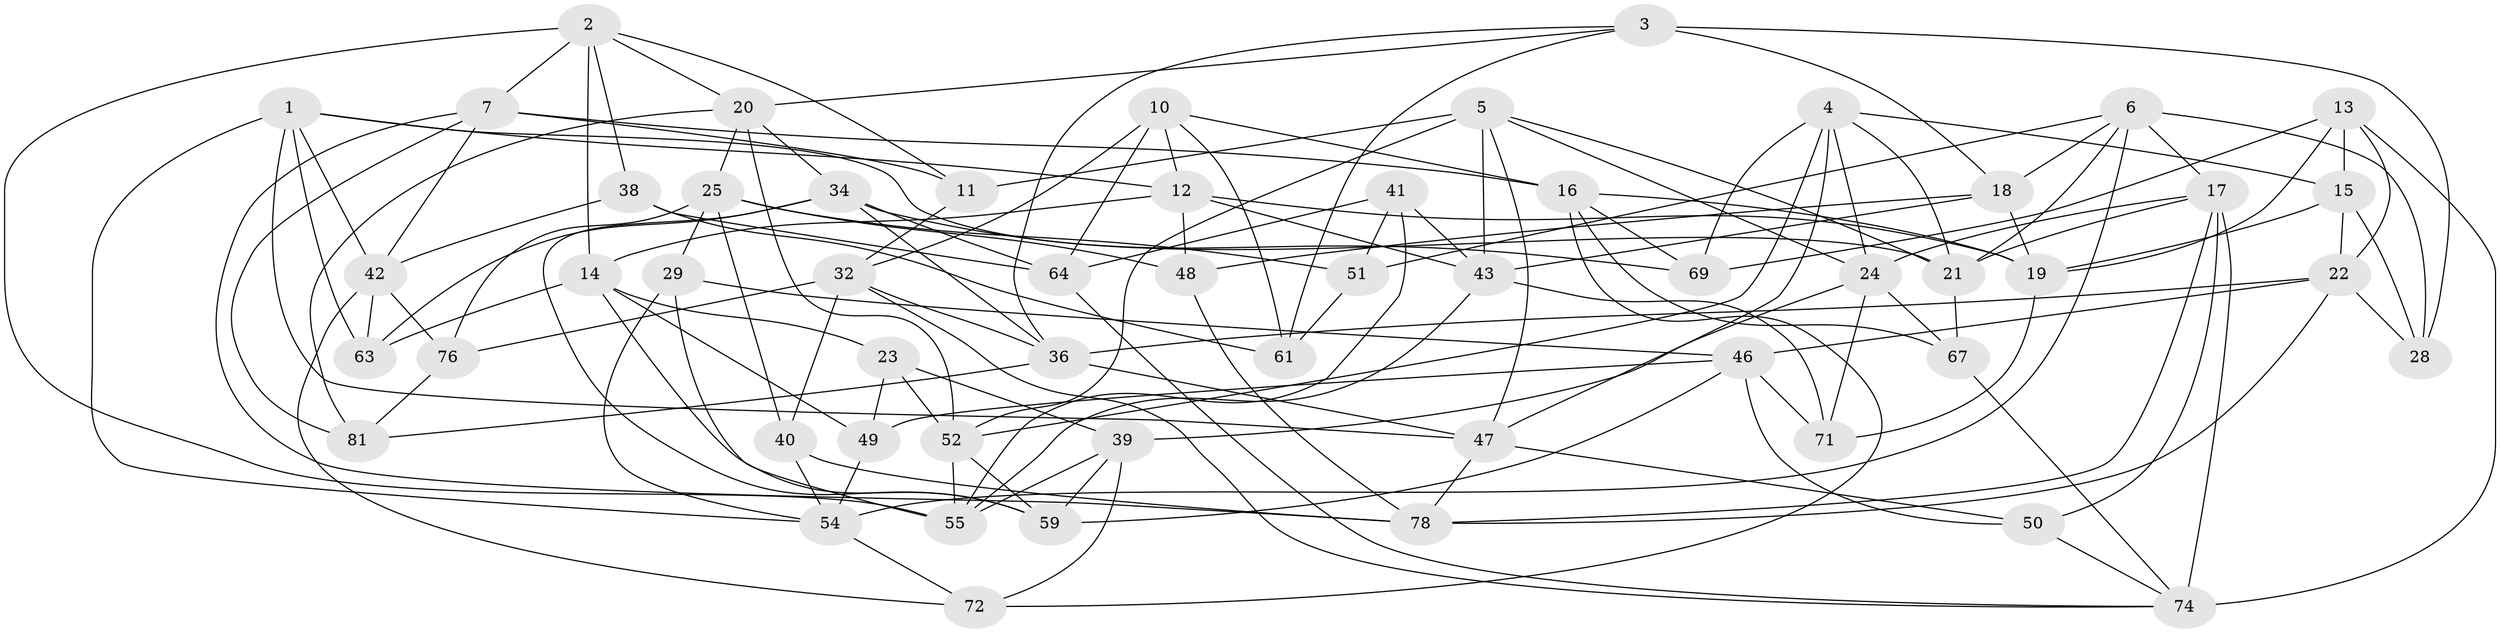 // Generated by graph-tools (version 1.1) at 2025/24/03/03/25 07:24:27]
// undirected, 55 vertices, 142 edges
graph export_dot {
graph [start="1"]
  node [color=gray90,style=filled];
  1 [super="+9"];
  2 [super="+35"];
  3 [super="+60"];
  4 [super="+27"];
  5 [super="+45"];
  6 [super="+8"];
  7 [super="+87"];
  10 [super="+62"];
  11;
  12 [super="+65"];
  13 [super="+37"];
  14 [super="+26"];
  15 [super="+82"];
  16 [super="+80"];
  17 [super="+70"];
  18 [super="+44"];
  19 [super="+73"];
  20 [super="+83"];
  21 [super="+30"];
  22 [super="+31"];
  23;
  24 [super="+88"];
  25 [super="+56"];
  28;
  29;
  32 [super="+33"];
  34 [super="+53"];
  36 [super="+85"];
  38;
  39 [super="+66"];
  40;
  41;
  42 [super="+77"];
  43 [super="+58"];
  46 [super="+91"];
  47 [super="+68"];
  48;
  49;
  50;
  51;
  52 [super="+90"];
  54 [super="+57"];
  55 [super="+89"];
  59 [super="+79"];
  61;
  63;
  64 [super="+84"];
  67;
  69;
  71;
  72;
  74 [super="+75"];
  76;
  78 [super="+86"];
  81;
  1 -- 21;
  1 -- 12;
  1 -- 54;
  1 -- 42;
  1 -- 63;
  1 -- 47;
  2 -- 20;
  2 -- 38;
  2 -- 11;
  2 -- 55;
  2 -- 7;
  2 -- 14;
  3 -- 18 [weight=2];
  3 -- 61;
  3 -- 36;
  3 -- 28;
  3 -- 20;
  4 -- 21;
  4 -- 15;
  4 -- 24;
  4 -- 69;
  4 -- 52;
  4 -- 47;
  5 -- 43;
  5 -- 24;
  5 -- 21;
  5 -- 11;
  5 -- 47;
  5 -- 52;
  6 -- 51;
  6 -- 28;
  6 -- 21;
  6 -- 17;
  6 -- 18;
  6 -- 54;
  7 -- 78;
  7 -- 81;
  7 -- 16;
  7 -- 42;
  7 -- 11;
  10 -- 32;
  10 -- 64 [weight=2];
  10 -- 16;
  10 -- 12;
  10 -- 61;
  11 -- 32;
  12 -- 48;
  12 -- 19;
  12 -- 14;
  12 -- 43;
  13 -- 22;
  13 -- 15 [weight=2];
  13 -- 74;
  13 -- 19;
  13 -- 69;
  14 -- 23;
  14 -- 63;
  14 -- 49;
  14 -- 59;
  15 -- 28;
  15 -- 19;
  15 -- 22;
  16 -- 67;
  16 -- 19;
  16 -- 72;
  16 -- 69;
  17 -- 21;
  17 -- 24;
  17 -- 50;
  17 -- 74;
  17 -- 78;
  18 -- 48;
  18 -- 19;
  18 -- 43;
  19 -- 71;
  20 -- 52;
  20 -- 81;
  20 -- 25;
  20 -- 34;
  21 -- 67;
  22 -- 46;
  22 -- 28;
  22 -- 36;
  22 -- 78;
  23 -- 49;
  23 -- 39;
  23 -- 52;
  24 -- 39;
  24 -- 71;
  24 -- 67;
  25 -- 48;
  25 -- 76;
  25 -- 40;
  25 -- 51;
  25 -- 29;
  29 -- 54;
  29 -- 46;
  29 -- 55;
  32 -- 76;
  32 -- 74;
  32 -- 40;
  32 -- 36;
  34 -- 63;
  34 -- 64;
  34 -- 59;
  34 -- 69;
  34 -- 36;
  36 -- 47;
  36 -- 81;
  38 -- 64;
  38 -- 61;
  38 -- 42;
  39 -- 59 [weight=2];
  39 -- 72;
  39 -- 55;
  40 -- 78;
  40 -- 54;
  41 -- 43;
  41 -- 51;
  41 -- 55;
  41 -- 64;
  42 -- 63;
  42 -- 76;
  42 -- 72;
  43 -- 55;
  43 -- 71;
  46 -- 49;
  46 -- 71;
  46 -- 59;
  46 -- 50;
  47 -- 50;
  47 -- 78;
  48 -- 78;
  49 -- 54;
  50 -- 74;
  51 -- 61;
  52 -- 55;
  52 -- 59;
  54 -- 72;
  64 -- 74;
  67 -- 74;
  76 -- 81;
}
